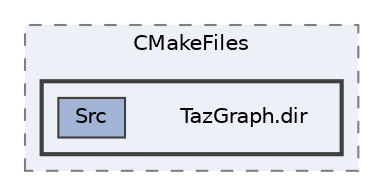 digraph "/mnt/c/Users/lefte/Mujin/MastersThesis/Taz/TazGraph/build/TazGraph/CMakeFiles/TazGraph.dir"
{
 // LATEX_PDF_SIZE
  bgcolor="transparent";
  edge [fontname=Helvetica,fontsize=10,labelfontname=Helvetica,labelfontsize=10];
  node [fontname=Helvetica,fontsize=10,shape=box,height=0.2,width=0.4];
  compound=true
  subgraph clusterdir_d7f23ea86d216dca9cd83d4b8266cb54 {
    graph [ bgcolor="#edf0f7", pencolor="grey50", label="CMakeFiles", fontname=Helvetica,fontsize=10 style="filled,dashed", URL="dir_d7f23ea86d216dca9cd83d4b8266cb54.html",tooltip=""]
  subgraph clusterdir_ba76fa58041d5b6850e0c0d09d892c04 {
    graph [ bgcolor="#edf0f7", pencolor="grey25", label="", fontname=Helvetica,fontsize=10 style="filled,bold", URL="dir_ba76fa58041d5b6850e0c0d09d892c04.html",tooltip=""]
    dir_ba76fa58041d5b6850e0c0d09d892c04 [shape=plaintext, label="TazGraph.dir"];
  dir_b6a040f518ac41eb6ebf086eff310c5a [label="Src", fillcolor="#a2b4d6", color="grey25", style="filled", URL="dir_b6a040f518ac41eb6ebf086eff310c5a.html",tooltip=""];
  }
  }
}
